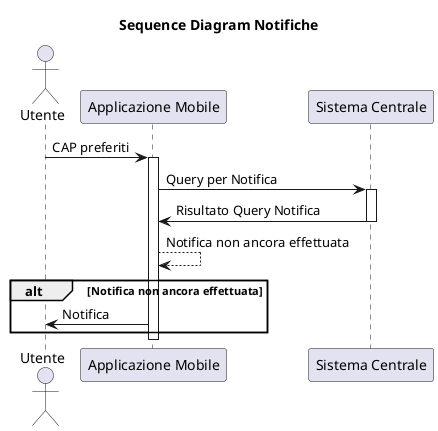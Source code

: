@startuml
title Sequence Diagram Notifiche
actor Utente

Utente -> "Applicazione Mobile": CAP preferiti
activate "Applicazione Mobile"

"Applicazione Mobile" -> "Sistema Centrale": Query per Notifica
activate "Sistema Centrale"

"Sistema Centrale" -> "Applicazione Mobile": Risultato Query Notifica
deactivate "Sistema Centrale"

"Applicazione Mobile" --> "Applicazione Mobile": Notifica non ancora effettuata

alt Notifica non ancora effettuata
    "Applicazione Mobile" -> Utente: Notifica
end
deactivate "Applicazione Mobile"
@enduml
